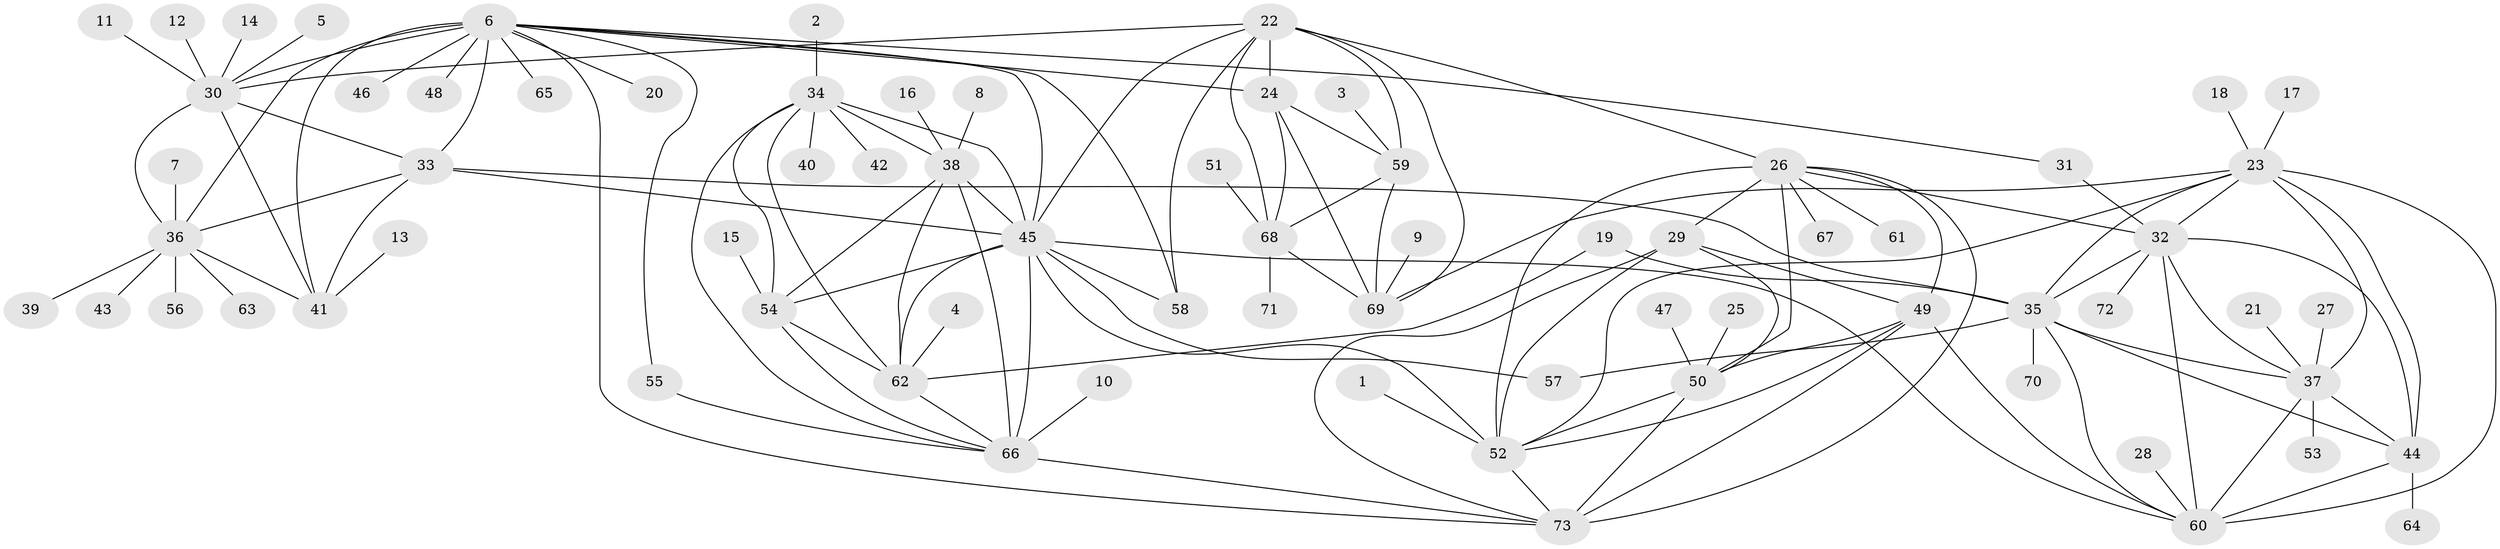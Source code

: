 // original degree distribution, {12: 0.0136986301369863, 11: 0.06164383561643835, 7: 0.0136986301369863, 9: 0.0410958904109589, 13: 0.00684931506849315, 8: 0.04794520547945205, 10: 0.04794520547945205, 6: 0.00684931506849315, 1: 0.6027397260273972, 2: 0.1232876712328767, 3: 0.0273972602739726, 4: 0.00684931506849315}
// Generated by graph-tools (version 1.1) at 2025/26/03/09/25 03:26:36]
// undirected, 73 vertices, 131 edges
graph export_dot {
graph [start="1"]
  node [color=gray90,style=filled];
  1;
  2;
  3;
  4;
  5;
  6;
  7;
  8;
  9;
  10;
  11;
  12;
  13;
  14;
  15;
  16;
  17;
  18;
  19;
  20;
  21;
  22;
  23;
  24;
  25;
  26;
  27;
  28;
  29;
  30;
  31;
  32;
  33;
  34;
  35;
  36;
  37;
  38;
  39;
  40;
  41;
  42;
  43;
  44;
  45;
  46;
  47;
  48;
  49;
  50;
  51;
  52;
  53;
  54;
  55;
  56;
  57;
  58;
  59;
  60;
  61;
  62;
  63;
  64;
  65;
  66;
  67;
  68;
  69;
  70;
  71;
  72;
  73;
  1 -- 52 [weight=1.0];
  2 -- 34 [weight=1.0];
  3 -- 59 [weight=1.0];
  4 -- 62 [weight=1.0];
  5 -- 30 [weight=1.0];
  6 -- 20 [weight=1.0];
  6 -- 24 [weight=1.0];
  6 -- 30 [weight=2.0];
  6 -- 31 [weight=1.0];
  6 -- 33 [weight=4.0];
  6 -- 36 [weight=2.0];
  6 -- 41 [weight=2.0];
  6 -- 45 [weight=1.0];
  6 -- 46 [weight=1.0];
  6 -- 48 [weight=1.0];
  6 -- 55 [weight=1.0];
  6 -- 58 [weight=1.0];
  6 -- 65 [weight=1.0];
  6 -- 73 [weight=1.0];
  7 -- 36 [weight=1.0];
  8 -- 38 [weight=1.0];
  9 -- 69 [weight=1.0];
  10 -- 66 [weight=1.0];
  11 -- 30 [weight=1.0];
  12 -- 30 [weight=1.0];
  13 -- 41 [weight=1.0];
  14 -- 30 [weight=1.0];
  15 -- 54 [weight=1.0];
  16 -- 38 [weight=1.0];
  17 -- 23 [weight=1.0];
  18 -- 23 [weight=1.0];
  19 -- 35 [weight=1.0];
  19 -- 62 [weight=1.0];
  21 -- 37 [weight=1.0];
  22 -- 24 [weight=2.0];
  22 -- 26 [weight=1.0];
  22 -- 30 [weight=1.0];
  22 -- 45 [weight=1.0];
  22 -- 58 [weight=2.0];
  22 -- 59 [weight=4.0];
  22 -- 68 [weight=2.0];
  22 -- 69 [weight=2.0];
  23 -- 32 [weight=2.0];
  23 -- 35 [weight=2.0];
  23 -- 37 [weight=2.0];
  23 -- 44 [weight=2.0];
  23 -- 52 [weight=1.0];
  23 -- 60 [weight=2.0];
  23 -- 69 [weight=1.0];
  24 -- 59 [weight=2.0];
  24 -- 68 [weight=1.0];
  24 -- 69 [weight=1.0];
  25 -- 50 [weight=1.0];
  26 -- 29 [weight=2.0];
  26 -- 32 [weight=1.0];
  26 -- 49 [weight=2.0];
  26 -- 50 [weight=2.0];
  26 -- 52 [weight=2.0];
  26 -- 61 [weight=1.0];
  26 -- 67 [weight=1.0];
  26 -- 73 [weight=2.0];
  27 -- 37 [weight=1.0];
  28 -- 60 [weight=1.0];
  29 -- 49 [weight=1.0];
  29 -- 50 [weight=1.0];
  29 -- 52 [weight=1.0];
  29 -- 73 [weight=1.0];
  30 -- 33 [weight=2.0];
  30 -- 36 [weight=1.0];
  30 -- 41 [weight=1.0];
  31 -- 32 [weight=1.0];
  32 -- 35 [weight=1.0];
  32 -- 37 [weight=1.0];
  32 -- 44 [weight=1.0];
  32 -- 60 [weight=1.0];
  32 -- 72 [weight=1.0];
  33 -- 35 [weight=1.0];
  33 -- 36 [weight=2.0];
  33 -- 41 [weight=2.0];
  33 -- 45 [weight=1.0];
  34 -- 38 [weight=1.0];
  34 -- 40 [weight=1.0];
  34 -- 42 [weight=1.0];
  34 -- 45 [weight=2.0];
  34 -- 54 [weight=1.0];
  34 -- 62 [weight=1.0];
  34 -- 66 [weight=1.0];
  35 -- 37 [weight=1.0];
  35 -- 44 [weight=1.0];
  35 -- 57 [weight=1.0];
  35 -- 60 [weight=1.0];
  35 -- 70 [weight=1.0];
  36 -- 39 [weight=1.0];
  36 -- 41 [weight=1.0];
  36 -- 43 [weight=1.0];
  36 -- 56 [weight=1.0];
  36 -- 63 [weight=1.0];
  37 -- 44 [weight=1.0];
  37 -- 53 [weight=1.0];
  37 -- 60 [weight=1.0];
  38 -- 45 [weight=2.0];
  38 -- 54 [weight=1.0];
  38 -- 62 [weight=1.0];
  38 -- 66 [weight=1.0];
  44 -- 60 [weight=1.0];
  44 -- 64 [weight=1.0];
  45 -- 52 [weight=1.0];
  45 -- 54 [weight=2.0];
  45 -- 57 [weight=1.0];
  45 -- 58 [weight=1.0];
  45 -- 60 [weight=1.0];
  45 -- 62 [weight=2.0];
  45 -- 66 [weight=2.0];
  47 -- 50 [weight=1.0];
  49 -- 50 [weight=1.0];
  49 -- 52 [weight=1.0];
  49 -- 60 [weight=1.0];
  49 -- 73 [weight=1.0];
  50 -- 52 [weight=1.0];
  50 -- 73 [weight=1.0];
  51 -- 68 [weight=1.0];
  52 -- 73 [weight=1.0];
  54 -- 62 [weight=1.0];
  54 -- 66 [weight=1.0];
  55 -- 66 [weight=1.0];
  59 -- 68 [weight=2.0];
  59 -- 69 [weight=2.0];
  62 -- 66 [weight=1.0];
  66 -- 73 [weight=1.0];
  68 -- 69 [weight=1.0];
  68 -- 71 [weight=1.0];
}
